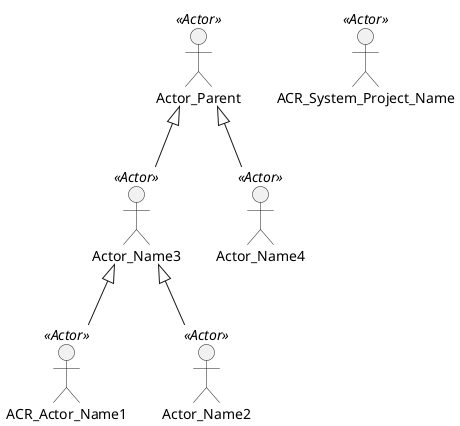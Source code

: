 @startuml
:ACR_Actor_Name1: << Actor >> as ACR_Actor_Name1
:Actor_Name2: << Actor >> as Actor_Name2
:Actor_Name3: << Actor >> as Actor_Name3

:Actor_Parent: << Actor >> as Actor_Parent
:Actor_Name4: << Actor >> as Actor_Name4
:ACR_System_Project_Name: << Actor >> as ACR_System_Project_Name

Actor_Name3 <|-- ACR_Actor_Name1
Actor_Name3 <|-- Actor_Name2
Actor_Parent <|--  Actor_Name4
Actor_Parent <|--  Actor_Name3

@enduml
